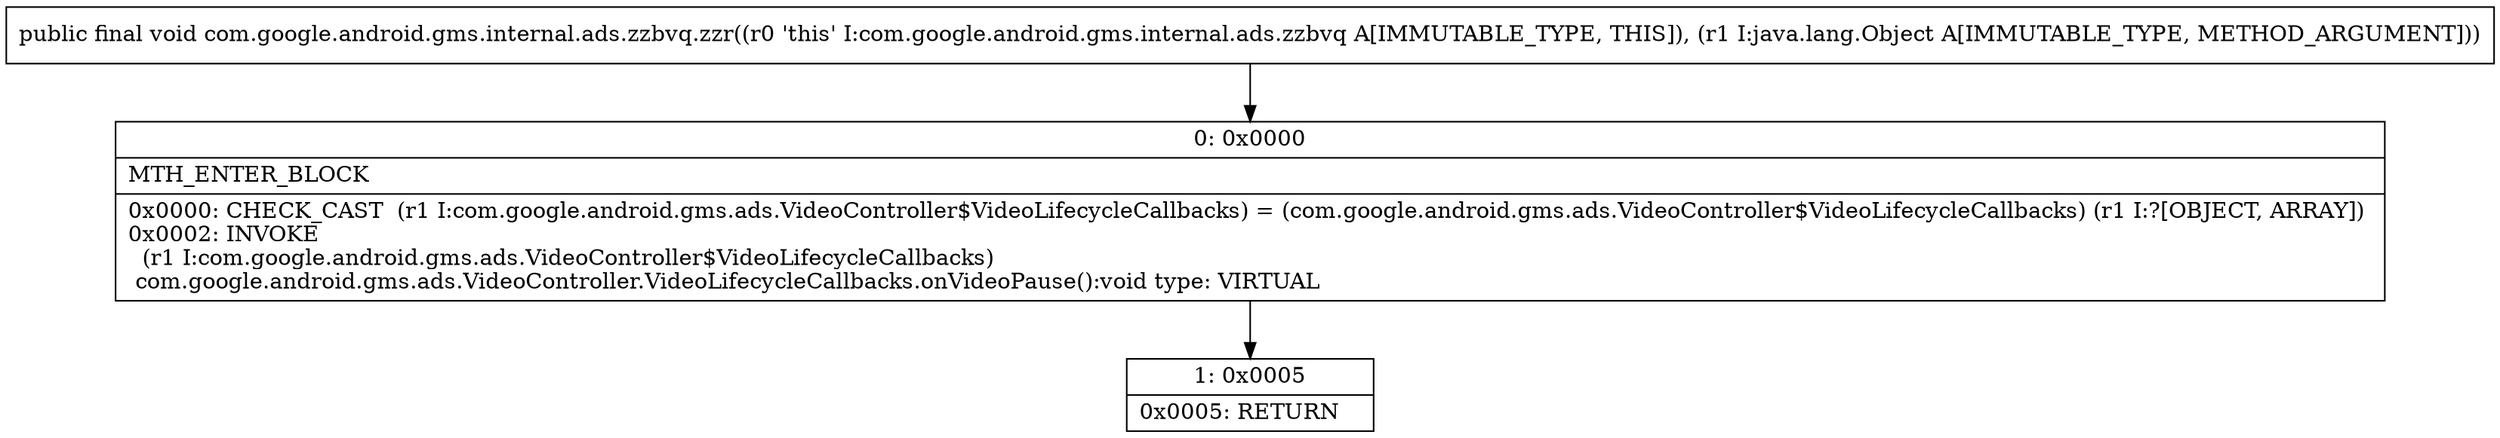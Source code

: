 digraph "CFG forcom.google.android.gms.internal.ads.zzbvq.zzr(Ljava\/lang\/Object;)V" {
Node_0 [shape=record,label="{0\:\ 0x0000|MTH_ENTER_BLOCK\l|0x0000: CHECK_CAST  (r1 I:com.google.android.gms.ads.VideoController$VideoLifecycleCallbacks) = (com.google.android.gms.ads.VideoController$VideoLifecycleCallbacks) (r1 I:?[OBJECT, ARRAY]) \l0x0002: INVOKE  \l  (r1 I:com.google.android.gms.ads.VideoController$VideoLifecycleCallbacks)\l com.google.android.gms.ads.VideoController.VideoLifecycleCallbacks.onVideoPause():void type: VIRTUAL \l}"];
Node_1 [shape=record,label="{1\:\ 0x0005|0x0005: RETURN   \l}"];
MethodNode[shape=record,label="{public final void com.google.android.gms.internal.ads.zzbvq.zzr((r0 'this' I:com.google.android.gms.internal.ads.zzbvq A[IMMUTABLE_TYPE, THIS]), (r1 I:java.lang.Object A[IMMUTABLE_TYPE, METHOD_ARGUMENT])) }"];
MethodNode -> Node_0;
Node_0 -> Node_1;
}


